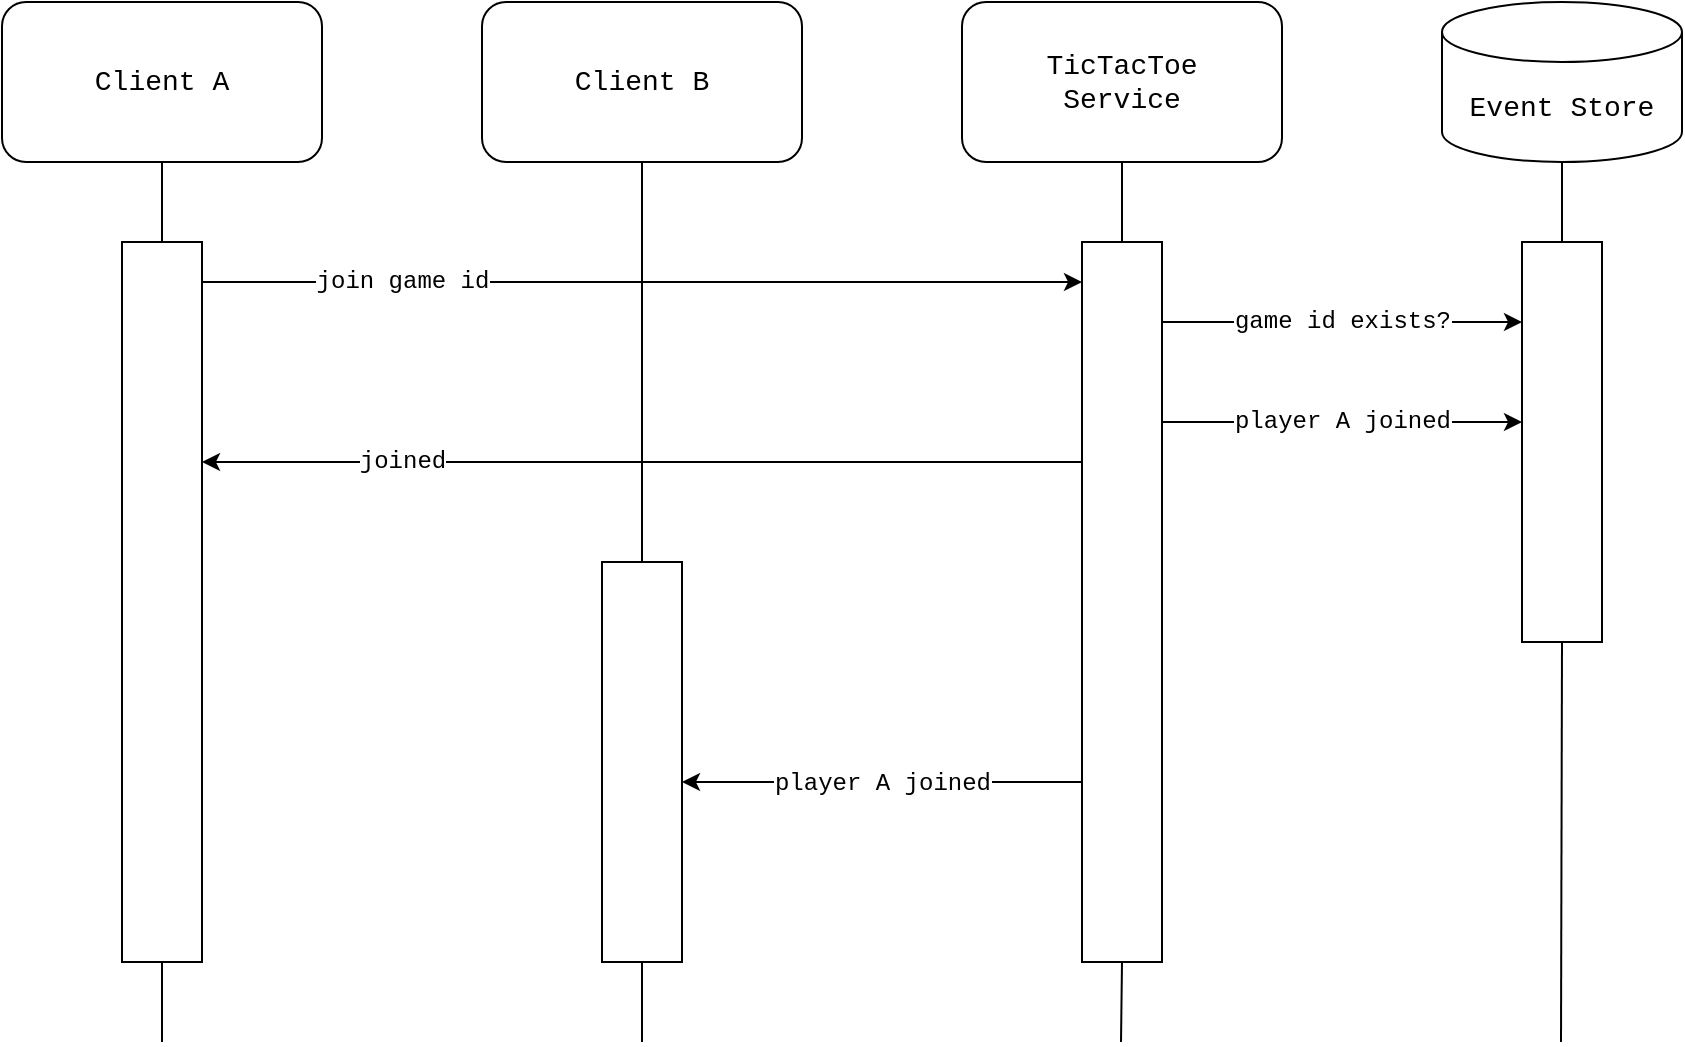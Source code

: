 <mxfile>
    <diagram id="FGAGCg-uswTB4ZO79ffA" name="Page-1">
        <mxGraphModel dx="1574" dy="949" grid="1" gridSize="10" guides="1" tooltips="1" connect="1" arrows="1" fold="1" page="1" pageScale="1" pageWidth="850" pageHeight="1100" math="0" shadow="0">
            <root>
                <mxCell id="0"/>
                <mxCell id="1" parent="0"/>
                <mxCell id="2" value="&lt;font face=&quot;Courier New&quot; style=&quot;font-size: 14px&quot;&gt;Client A&lt;/font&gt;" style="rounded=1;whiteSpace=wrap;html=1;" vertex="1" parent="1">
                    <mxGeometry y="240" width="160" height="80" as="geometry"/>
                </mxCell>
                <mxCell id="3" value="&lt;font face=&quot;Courier New&quot; style=&quot;font-size: 14px&quot;&gt;TicTacToe&lt;br&gt;Service&lt;br&gt;&lt;/font&gt;" style="rounded=1;whiteSpace=wrap;html=1;" vertex="1" parent="1">
                    <mxGeometry x="480" y="240" width="160" height="80" as="geometry"/>
                </mxCell>
                <mxCell id="4" value="Event Store" style="shape=cylinder3;whiteSpace=wrap;html=1;boundedLbl=1;backgroundOutline=1;size=15;fontFamily=Courier New;fontSize=14;" vertex="1" parent="1">
                    <mxGeometry x="720" y="240" width="120" height="80" as="geometry"/>
                </mxCell>
                <mxCell id="5" value="" style="endArrow=none;html=1;entryX=0.5;entryY=1;entryDx=0;entryDy=0;startArrow=none;" edge="1" parent="1" source="8" target="2">
                    <mxGeometry width="50" height="50" relative="1" as="geometry">
                        <mxPoint x="80" y="760" as="sourcePoint"/>
                        <mxPoint x="330" y="460" as="targetPoint"/>
                    </mxGeometry>
                </mxCell>
                <mxCell id="6" value="" style="endArrow=none;html=1;entryX=0.5;entryY=1;entryDx=0;entryDy=0;startArrow=none;" edge="1" parent="1" source="10" target="3">
                    <mxGeometry width="50" height="50" relative="1" as="geometry">
                        <mxPoint x="559.5" y="760" as="sourcePoint"/>
                        <mxPoint x="560" y="330" as="targetPoint"/>
                    </mxGeometry>
                </mxCell>
                <mxCell id="7" value="" style="endArrow=none;html=1;entryX=0.5;entryY=1;entryDx=0;entryDy=0;entryPerimeter=0;startArrow=none;" edge="1" parent="1" source="18" target="4">
                    <mxGeometry width="50" height="50" relative="1" as="geometry">
                        <mxPoint x="779.5" y="760" as="sourcePoint"/>
                        <mxPoint x="780" y="340" as="targetPoint"/>
                    </mxGeometry>
                </mxCell>
                <mxCell id="16" style="edgeStyle=orthogonalEdgeStyle;html=1;curved=1;" edge="1" parent="1" source="8" target="10">
                    <mxGeometry relative="1" as="geometry">
                        <Array as="points">
                            <mxPoint x="210" y="380"/>
                            <mxPoint x="210" y="380"/>
                        </Array>
                    </mxGeometry>
                </mxCell>
                <mxCell id="17" value="&lt;font face=&quot;Courier New&quot; style=&quot;font-size: 12px&quot;&gt;join game id&lt;/font&gt;" style="edgeLabel;html=1;align=center;verticalAlign=middle;resizable=0;points=[];" vertex="1" connectable="0" parent="16">
                    <mxGeometry x="-0.596" relative="1" as="geometry">
                        <mxPoint x="11" as="offset"/>
                    </mxGeometry>
                </mxCell>
                <mxCell id="8" value="" style="rounded=0;whiteSpace=wrap;html=1;" vertex="1" parent="1">
                    <mxGeometry x="60" y="360" width="40" height="360" as="geometry"/>
                </mxCell>
                <mxCell id="9" value="" style="endArrow=none;html=1;entryX=0.5;entryY=1;entryDx=0;entryDy=0;" edge="1" parent="1" target="8">
                    <mxGeometry width="50" height="50" relative="1" as="geometry">
                        <mxPoint x="80" y="760" as="sourcePoint"/>
                        <mxPoint x="40" y="320" as="targetPoint"/>
                    </mxGeometry>
                </mxCell>
                <mxCell id="20" style="edgeStyle=orthogonalEdgeStyle;curved=1;html=1;fontFamily=Courier New;fontSize=12;" edge="1" parent="1" source="10" target="18">
                    <mxGeometry relative="1" as="geometry">
                        <Array as="points">
                            <mxPoint x="740" y="400"/>
                            <mxPoint x="740" y="400"/>
                        </Array>
                    </mxGeometry>
                </mxCell>
                <mxCell id="21" value="game id exists?" style="edgeLabel;html=1;align=center;verticalAlign=middle;resizable=0;points=[];fontSize=12;fontFamily=Courier New;" vertex="1" connectable="0" parent="20">
                    <mxGeometry x="-0.156" y="-2" relative="1" as="geometry">
                        <mxPoint x="14" y="-2" as="offset"/>
                    </mxGeometry>
                </mxCell>
                <mxCell id="22" style="edgeStyle=orthogonalEdgeStyle;curved=1;html=1;fontFamily=Courier New;fontSize=12;" edge="1" parent="1" source="10" target="18">
                    <mxGeometry relative="1" as="geometry">
                        <Array as="points">
                            <mxPoint x="730" y="450"/>
                            <mxPoint x="730" y="450"/>
                        </Array>
                    </mxGeometry>
                </mxCell>
                <mxCell id="23" value="player A joined" style="edgeLabel;html=1;align=center;verticalAlign=middle;resizable=0;points=[];fontSize=12;fontFamily=Courier New;" vertex="1" connectable="0" parent="22">
                    <mxGeometry x="-0.244" y="2" relative="1" as="geometry">
                        <mxPoint x="22" y="2" as="offset"/>
                    </mxGeometry>
                </mxCell>
                <mxCell id="24" style="edgeStyle=orthogonalEdgeStyle;curved=1;html=1;fontFamily=Courier New;fontSize=12;" edge="1" parent="1" source="10" target="8">
                    <mxGeometry relative="1" as="geometry">
                        <Array as="points">
                            <mxPoint x="270" y="470"/>
                            <mxPoint x="270" y="470"/>
                        </Array>
                    </mxGeometry>
                </mxCell>
                <mxCell id="25" value="joined" style="edgeLabel;html=1;align=center;verticalAlign=middle;resizable=0;points=[];fontSize=12;fontFamily=Courier New;" vertex="1" connectable="0" parent="24">
                    <mxGeometry x="0.677" y="3" relative="1" as="geometry">
                        <mxPoint x="29" y="-3" as="offset"/>
                    </mxGeometry>
                </mxCell>
                <mxCell id="26" style="edgeStyle=orthogonalEdgeStyle;curved=1;html=1;fontFamily=Courier New;fontSize=12;" edge="1" parent="1" source="10" target="14">
                    <mxGeometry relative="1" as="geometry">
                        <Array as="points">
                            <mxPoint x="440" y="630"/>
                            <mxPoint x="440" y="630"/>
                        </Array>
                    </mxGeometry>
                </mxCell>
                <mxCell id="27" value="player A joined" style="edgeLabel;html=1;align=center;verticalAlign=middle;resizable=0;points=[];fontSize=12;fontFamily=Courier New;" vertex="1" connectable="0" parent="26">
                    <mxGeometry x="0.24" y="1" relative="1" as="geometry">
                        <mxPoint x="24" as="offset"/>
                    </mxGeometry>
                </mxCell>
                <mxCell id="10" value="" style="rounded=0;whiteSpace=wrap;html=1;" vertex="1" parent="1">
                    <mxGeometry x="540" y="360" width="40" height="360" as="geometry"/>
                </mxCell>
                <mxCell id="11" value="" style="endArrow=none;html=1;entryX=0.5;entryY=1;entryDx=0;entryDy=0;" edge="1" parent="1" target="10">
                    <mxGeometry width="50" height="50" relative="1" as="geometry">
                        <mxPoint x="559.5" y="760" as="sourcePoint"/>
                        <mxPoint x="560" y="320" as="targetPoint"/>
                    </mxGeometry>
                </mxCell>
                <mxCell id="12" value="&lt;font face=&quot;Courier New&quot; style=&quot;font-size: 14px&quot;&gt;Client B&lt;/font&gt;" style="rounded=1;whiteSpace=wrap;html=1;" vertex="1" parent="1">
                    <mxGeometry x="240" y="240" width="160" height="80" as="geometry"/>
                </mxCell>
                <mxCell id="13" value="" style="endArrow=none;html=1;entryX=0.5;entryY=1;entryDx=0;entryDy=0;startArrow=none;" edge="1" parent="1" source="14" target="12">
                    <mxGeometry width="50" height="50" relative="1" as="geometry">
                        <mxPoint x="320" y="760" as="sourcePoint"/>
                        <mxPoint x="570" y="460" as="targetPoint"/>
                    </mxGeometry>
                </mxCell>
                <mxCell id="14" value="" style="rounded=0;whiteSpace=wrap;html=1;" vertex="1" parent="1">
                    <mxGeometry x="300" y="520" width="40" height="200" as="geometry"/>
                </mxCell>
                <mxCell id="15" value="" style="endArrow=none;html=1;entryX=0.5;entryY=1;entryDx=0;entryDy=0;" edge="1" parent="1" target="14">
                    <mxGeometry width="50" height="50" relative="1" as="geometry">
                        <mxPoint x="320" y="760" as="sourcePoint"/>
                        <mxPoint x="320" y="320" as="targetPoint"/>
                    </mxGeometry>
                </mxCell>
                <mxCell id="18" value="" style="rounded=0;whiteSpace=wrap;html=1;" vertex="1" parent="1">
                    <mxGeometry x="760" y="360" width="40" height="200" as="geometry"/>
                </mxCell>
                <mxCell id="19" value="" style="endArrow=none;html=1;entryX=0.5;entryY=1;entryDx=0;entryDy=0;entryPerimeter=0;" edge="1" parent="1" target="18">
                    <mxGeometry width="50" height="50" relative="1" as="geometry">
                        <mxPoint x="779.5" y="760" as="sourcePoint"/>
                        <mxPoint x="780" y="320" as="targetPoint"/>
                    </mxGeometry>
                </mxCell>
            </root>
        </mxGraphModel>
    </diagram>
</mxfile>